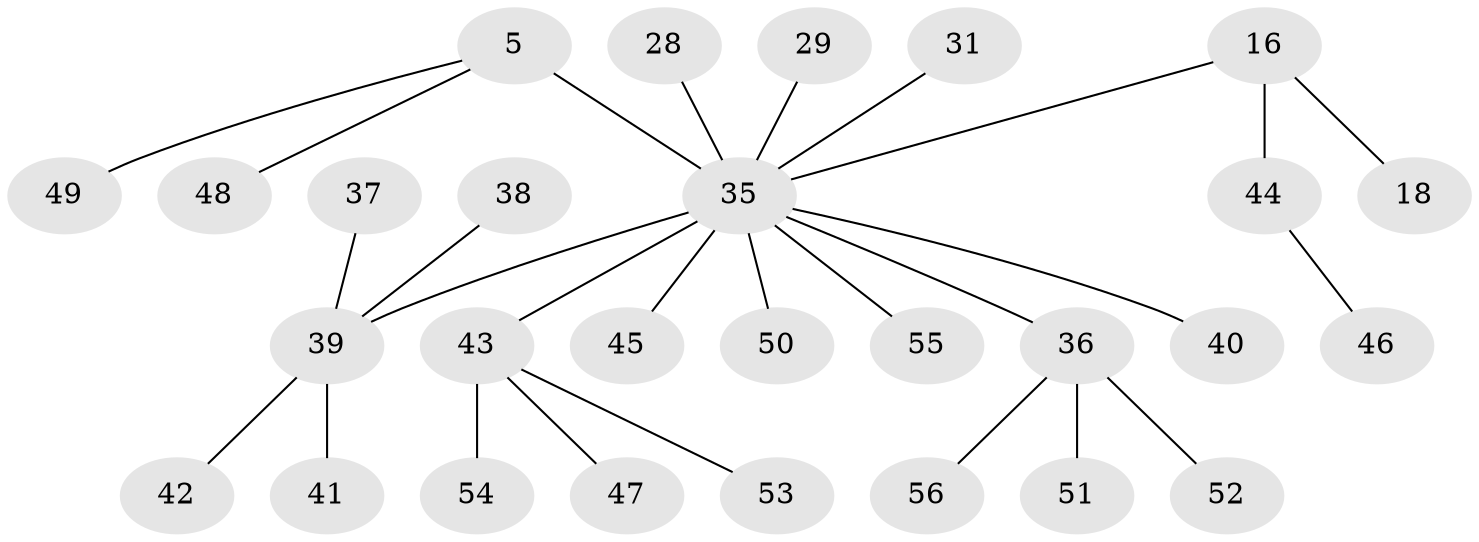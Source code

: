 // original degree distribution, {3: 0.08928571428571429, 1: 0.5, 2: 0.23214285714285715, 7: 0.017857142857142856, 5: 0.07142857142857142, 4: 0.08928571428571429}
// Generated by graph-tools (version 1.1) at 2025/41/03/09/25 04:41:17]
// undirected, 28 vertices, 27 edges
graph export_dot {
graph [start="1"]
  node [color=gray90,style=filled];
  5;
  16;
  18;
  28;
  29;
  31;
  35 [super="+4+1+2+13+14+21+32+22+8"];
  36;
  37;
  38;
  39 [super="+7"];
  40;
  41;
  42;
  43 [super="+26+12+33"];
  44 [super="+17"];
  45 [super="+34"];
  46;
  47;
  48 [super="+19"];
  49 [super="+20+23"];
  50;
  51;
  52;
  53;
  54;
  55;
  56;
  5 -- 35 [weight=3];
  5 -- 48;
  5 -- 49;
  16 -- 18;
  16 -- 44 [weight=2];
  16 -- 35;
  28 -- 35;
  29 -- 35;
  31 -- 35;
  35 -- 50;
  35 -- 39;
  35 -- 40;
  35 -- 55;
  35 -- 36;
  35 -- 43;
  35 -- 45;
  36 -- 51;
  36 -- 52;
  36 -- 56;
  37 -- 39;
  38 -- 39;
  39 -- 42;
  39 -- 41;
  43 -- 53;
  43 -- 54;
  43 -- 47;
  44 -- 46;
}
